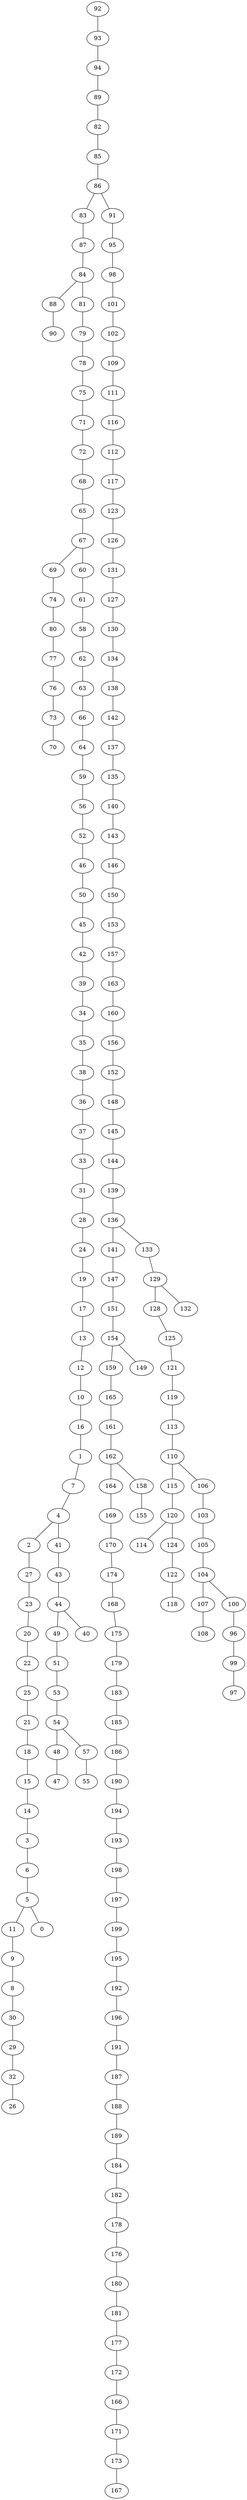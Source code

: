 graph {
  92 -- 93;
  93 -- 94;
  94 -- 89;
  89 -- 82;
  82 -- 85;
  85 -- 86;
  86 -- 83;
  83 -- 87;
  87 -- 84;
  84 -- 88;
  88 -- 90;
  84 -- 81;
  81 -- 79;
  79 -- 78;
  78 -- 75;
  75 -- 71;
  71 -- 72;
  72 -- 68;
  68 -- 65;
  65 -- 67;
  67 -- 69;
  69 -- 74;
  74 -- 80;
  80 -- 77;
  77 -- 76;
  76 -- 73;
  73 -- 70;
  67 -- 60;
  60 -- 61;
  61 -- 58;
  58 -- 62;
  62 -- 63;
  63 -- 66;
  66 -- 64;
  64 -- 59;
  59 -- 56;
  56 -- 52;
  52 -- 46;
  46 -- 50;
  50 -- 45;
  45 -- 42;
  42 -- 39;
  39 -- 34;
  34 -- 35;
  35 -- 38;
  38 -- 36;
  36 -- 37;
  37 -- 33;
  33 -- 31;
  31 -- 28;
  28 -- 24;
  24 -- 19;
  19 -- 17;
  17 -- 13;
  13 -- 12;
  12 -- 10;
  10 -- 16;
  16 -- 1;
  1 -- 7;
  7 -- 4;
  4 -- 2;
  2 -- 27;
  27 -- 23;
  23 -- 20;
  20 -- 22;
  22 -- 25;
  25 -- 21;
  21 -- 18;
  18 -- 15;
  15 -- 14;
  14 -- 3;
  3 -- 6;
  6 -- 5;
  5 -- 11;
  11 -- 9;
  9 -- 8;
  8 -- 30;
  30 -- 29;
  29 -- 32;
  32 -- 26;
  5 -- 0;
  4 -- 41;
  41 -- 43;
  43 -- 44;
  44 -- 49;
  49 -- 51;
  51 -- 53;
  53 -- 54;
  54 -- 48;
  48 -- 47;
  54 -- 57;
  57 -- 55;
  44 -- 40;
  86 -- 91;
  91 -- 95;
  95 -- 98;
  98 -- 101;
  101 -- 102;
  102 -- 109;
  109 -- 111;
  111 -- 116;
  116 -- 112;
  112 -- 117;
  117 -- 123;
  123 -- 126;
  126 -- 131;
  131 -- 127;
  127 -- 130;
  130 -- 134;
  134 -- 138;
  138 -- 142;
  142 -- 137;
  137 -- 135;
  135 -- 140;
  140 -- 143;
  143 -- 146;
  146 -- 150;
  150 -- 153;
  153 -- 157;
  157 -- 163;
  163 -- 160;
  160 -- 156;
  156 -- 152;
  152 -- 148;
  148 -- 145;
  145 -- 144;
  144 -- 139;
  139 -- 136;
  136 -- 141;
  141 -- 147;
  147 -- 151;
  151 -- 154;
  154 -- 159;
  159 -- 165;
  165 -- 161;
  161 -- 162;
  162 -- 164;
  164 -- 169;
  169 -- 170;
  170 -- 174;
  174 -- 168;
  168 -- 175;
  175 -- 179;
  179 -- 183;
  183 -- 185;
  185 -- 186;
  186 -- 190;
  190 -- 194;
  194 -- 193;
  193 -- 198;
  198 -- 197;
  197 -- 199;
  199 -- 195;
  195 -- 192;
  192 -- 196;
  196 -- 191;
  191 -- 187;
  187 -- 188;
  188 -- 189;
  189 -- 184;
  184 -- 182;
  182 -- 178;
  178 -- 176;
  176 -- 180;
  180 -- 181;
  181 -- 177;
  177 -- 172;
  172 -- 166;
  166 -- 171;
  171 -- 173;
  173 -- 167;
  162 -- 158;
  158 -- 155;
  154 -- 149;
  136 -- 133;
  133 -- 129;
  129 -- 128;
  128 -- 125;
  125 -- 121;
  121 -- 119;
  119 -- 113;
  113 -- 110;
  110 -- 115;
  115 -- 120;
  120 -- 114;
  120 -- 124;
  124 -- 122;
  122 -- 118;
  110 -- 106;
  106 -- 103;
  103 -- 105;
  105 -- 104;
  104 -- 107;
  107 -- 108;
  104 -- 100;
  100 -- 96;
  96 -- 99;
  99 -- 97;
  129 -- 132;
}
